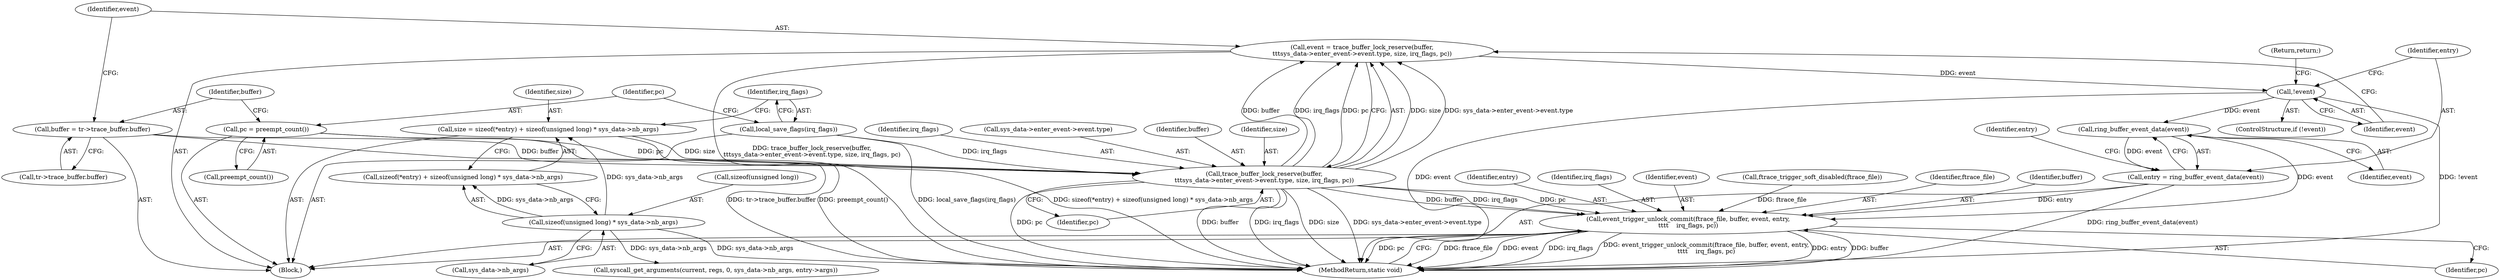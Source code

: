 digraph "0_linux_086ba77a6db00ed858ff07451bedee197df868c9@pointer" {
"1000181" [label="(Call,event = trace_buffer_lock_reserve(buffer,\n\t\t\tsys_data->enter_event->event.type, size, irq_flags, pc))"];
"1000183" [label="(Call,trace_buffer_lock_reserve(buffer,\n\t\t\tsys_data->enter_event->event.type, size, irq_flags, pc))"];
"1000174" [label="(Call,buffer = tr->trace_buffer.buffer)"];
"1000157" [label="(Call,size = sizeof(*entry) + sizeof(unsigned long) * sys_data->nb_args)"];
"1000163" [label="(Call,sizeof(unsigned long) * sys_data->nb_args)"];
"1000169" [label="(Call,local_save_flags(irq_flags))"];
"1000171" [label="(Call,pc = preempt_count())"];
"1000196" [label="(Call,!event)"];
"1000201" [label="(Call,ring_buffer_event_data(event))"];
"1000199" [label="(Call,entry = ring_buffer_event_data(event))"];
"1000218" [label="(Call,event_trigger_unlock_commit(ftrace_file, buffer, event, entry,\n\t\t\t\t    irq_flags, pc))"];
"1000193" [label="(Identifier,irq_flags)"];
"1000195" [label="(ControlStructure,if (!event))"];
"1000223" [label="(Identifier,irq_flags)"];
"1000208" [label="(Call,syscall_get_arguments(current, regs, 0, sys_data->nb_args, entry->args))"];
"1000185" [label="(Call,sys_data->enter_event->event.type)"];
"1000157" [label="(Call,size = sizeof(*entry) + sizeof(unsigned long) * sys_data->nb_args)"];
"1000225" [label="(MethodReturn,static void)"];
"1000172" [label="(Identifier,pc)"];
"1000158" [label="(Identifier,size)"];
"1000183" [label="(Call,trace_buffer_lock_reserve(buffer,\n\t\t\tsys_data->enter_event->event.type, size, irq_flags, pc))"];
"1000201" [label="(Call,ring_buffer_event_data(event))"];
"1000218" [label="(Call,event_trigger_unlock_commit(ftrace_file, buffer, event, entry,\n\t\t\t\t    irq_flags, pc))"];
"1000105" [label="(Block,)"];
"1000164" [label="(Call,sizeof(unsigned long))"];
"1000221" [label="(Identifier,event)"];
"1000146" [label="(Call,ftrace_trigger_soft_disabled(ftrace_file))"];
"1000196" [label="(Call,!event)"];
"1000171" [label="(Call,pc = preempt_count())"];
"1000202" [label="(Identifier,event)"];
"1000169" [label="(Call,local_save_flags(irq_flags))"];
"1000194" [label="(Identifier,pc)"];
"1000175" [label="(Identifier,buffer)"];
"1000219" [label="(Identifier,ftrace_file)"];
"1000198" [label="(Return,return;)"];
"1000176" [label="(Call,tr->trace_buffer.buffer)"];
"1000220" [label="(Identifier,buffer)"];
"1000199" [label="(Call,entry = ring_buffer_event_data(event))"];
"1000205" [label="(Identifier,entry)"];
"1000200" [label="(Identifier,entry)"];
"1000174" [label="(Call,buffer = tr->trace_buffer.buffer)"];
"1000181" [label="(Call,event = trace_buffer_lock_reserve(buffer,\n\t\t\tsys_data->enter_event->event.type, size, irq_flags, pc))"];
"1000197" [label="(Identifier,event)"];
"1000184" [label="(Identifier,buffer)"];
"1000159" [label="(Call,sizeof(*entry) + sizeof(unsigned long) * sys_data->nb_args)"];
"1000163" [label="(Call,sizeof(unsigned long) * sys_data->nb_args)"];
"1000224" [label="(Identifier,pc)"];
"1000182" [label="(Identifier,event)"];
"1000166" [label="(Call,sys_data->nb_args)"];
"1000170" [label="(Identifier,irq_flags)"];
"1000173" [label="(Call,preempt_count())"];
"1000192" [label="(Identifier,size)"];
"1000222" [label="(Identifier,entry)"];
"1000181" -> "1000105"  [label="AST: "];
"1000181" -> "1000183"  [label="CFG: "];
"1000182" -> "1000181"  [label="AST: "];
"1000183" -> "1000181"  [label="AST: "];
"1000197" -> "1000181"  [label="CFG: "];
"1000181" -> "1000225"  [label="DDG: trace_buffer_lock_reserve(buffer,\n\t\t\tsys_data->enter_event->event.type, size, irq_flags, pc)"];
"1000183" -> "1000181"  [label="DDG: buffer"];
"1000183" -> "1000181"  [label="DDG: pc"];
"1000183" -> "1000181"  [label="DDG: size"];
"1000183" -> "1000181"  [label="DDG: sys_data->enter_event->event.type"];
"1000183" -> "1000181"  [label="DDG: irq_flags"];
"1000181" -> "1000196"  [label="DDG: event"];
"1000183" -> "1000194"  [label="CFG: "];
"1000184" -> "1000183"  [label="AST: "];
"1000185" -> "1000183"  [label="AST: "];
"1000192" -> "1000183"  [label="AST: "];
"1000193" -> "1000183"  [label="AST: "];
"1000194" -> "1000183"  [label="AST: "];
"1000183" -> "1000225"  [label="DDG: sys_data->enter_event->event.type"];
"1000183" -> "1000225"  [label="DDG: pc"];
"1000183" -> "1000225"  [label="DDG: buffer"];
"1000183" -> "1000225"  [label="DDG: irq_flags"];
"1000183" -> "1000225"  [label="DDG: size"];
"1000174" -> "1000183"  [label="DDG: buffer"];
"1000157" -> "1000183"  [label="DDG: size"];
"1000169" -> "1000183"  [label="DDG: irq_flags"];
"1000171" -> "1000183"  [label="DDG: pc"];
"1000183" -> "1000218"  [label="DDG: buffer"];
"1000183" -> "1000218"  [label="DDG: irq_flags"];
"1000183" -> "1000218"  [label="DDG: pc"];
"1000174" -> "1000105"  [label="AST: "];
"1000174" -> "1000176"  [label="CFG: "];
"1000175" -> "1000174"  [label="AST: "];
"1000176" -> "1000174"  [label="AST: "];
"1000182" -> "1000174"  [label="CFG: "];
"1000174" -> "1000225"  [label="DDG: tr->trace_buffer.buffer"];
"1000157" -> "1000105"  [label="AST: "];
"1000157" -> "1000159"  [label="CFG: "];
"1000158" -> "1000157"  [label="AST: "];
"1000159" -> "1000157"  [label="AST: "];
"1000170" -> "1000157"  [label="CFG: "];
"1000157" -> "1000225"  [label="DDG: sizeof(*entry) + sizeof(unsigned long) * sys_data->nb_args"];
"1000163" -> "1000157"  [label="DDG: sys_data->nb_args"];
"1000163" -> "1000159"  [label="AST: "];
"1000163" -> "1000166"  [label="CFG: "];
"1000164" -> "1000163"  [label="AST: "];
"1000166" -> "1000163"  [label="AST: "];
"1000159" -> "1000163"  [label="CFG: "];
"1000163" -> "1000225"  [label="DDG: sys_data->nb_args"];
"1000163" -> "1000159"  [label="DDG: sys_data->nb_args"];
"1000163" -> "1000208"  [label="DDG: sys_data->nb_args"];
"1000169" -> "1000105"  [label="AST: "];
"1000169" -> "1000170"  [label="CFG: "];
"1000170" -> "1000169"  [label="AST: "];
"1000172" -> "1000169"  [label="CFG: "];
"1000169" -> "1000225"  [label="DDG: local_save_flags(irq_flags)"];
"1000171" -> "1000105"  [label="AST: "];
"1000171" -> "1000173"  [label="CFG: "];
"1000172" -> "1000171"  [label="AST: "];
"1000173" -> "1000171"  [label="AST: "];
"1000175" -> "1000171"  [label="CFG: "];
"1000171" -> "1000225"  [label="DDG: preempt_count()"];
"1000196" -> "1000195"  [label="AST: "];
"1000196" -> "1000197"  [label="CFG: "];
"1000197" -> "1000196"  [label="AST: "];
"1000198" -> "1000196"  [label="CFG: "];
"1000200" -> "1000196"  [label="CFG: "];
"1000196" -> "1000225"  [label="DDG: event"];
"1000196" -> "1000225"  [label="DDG: !event"];
"1000196" -> "1000201"  [label="DDG: event"];
"1000201" -> "1000199"  [label="AST: "];
"1000201" -> "1000202"  [label="CFG: "];
"1000202" -> "1000201"  [label="AST: "];
"1000199" -> "1000201"  [label="CFG: "];
"1000201" -> "1000199"  [label="DDG: event"];
"1000201" -> "1000218"  [label="DDG: event"];
"1000199" -> "1000105"  [label="AST: "];
"1000200" -> "1000199"  [label="AST: "];
"1000205" -> "1000199"  [label="CFG: "];
"1000199" -> "1000225"  [label="DDG: ring_buffer_event_data(event)"];
"1000199" -> "1000218"  [label="DDG: entry"];
"1000218" -> "1000105"  [label="AST: "];
"1000218" -> "1000224"  [label="CFG: "];
"1000219" -> "1000218"  [label="AST: "];
"1000220" -> "1000218"  [label="AST: "];
"1000221" -> "1000218"  [label="AST: "];
"1000222" -> "1000218"  [label="AST: "];
"1000223" -> "1000218"  [label="AST: "];
"1000224" -> "1000218"  [label="AST: "];
"1000225" -> "1000218"  [label="CFG: "];
"1000218" -> "1000225"  [label="DDG: ftrace_file"];
"1000218" -> "1000225"  [label="DDG: event"];
"1000218" -> "1000225"  [label="DDG: irq_flags"];
"1000218" -> "1000225"  [label="DDG: event_trigger_unlock_commit(ftrace_file, buffer, event, entry,\n\t\t\t\t    irq_flags, pc)"];
"1000218" -> "1000225"  [label="DDG: entry"];
"1000218" -> "1000225"  [label="DDG: buffer"];
"1000218" -> "1000225"  [label="DDG: pc"];
"1000146" -> "1000218"  [label="DDG: ftrace_file"];
}
